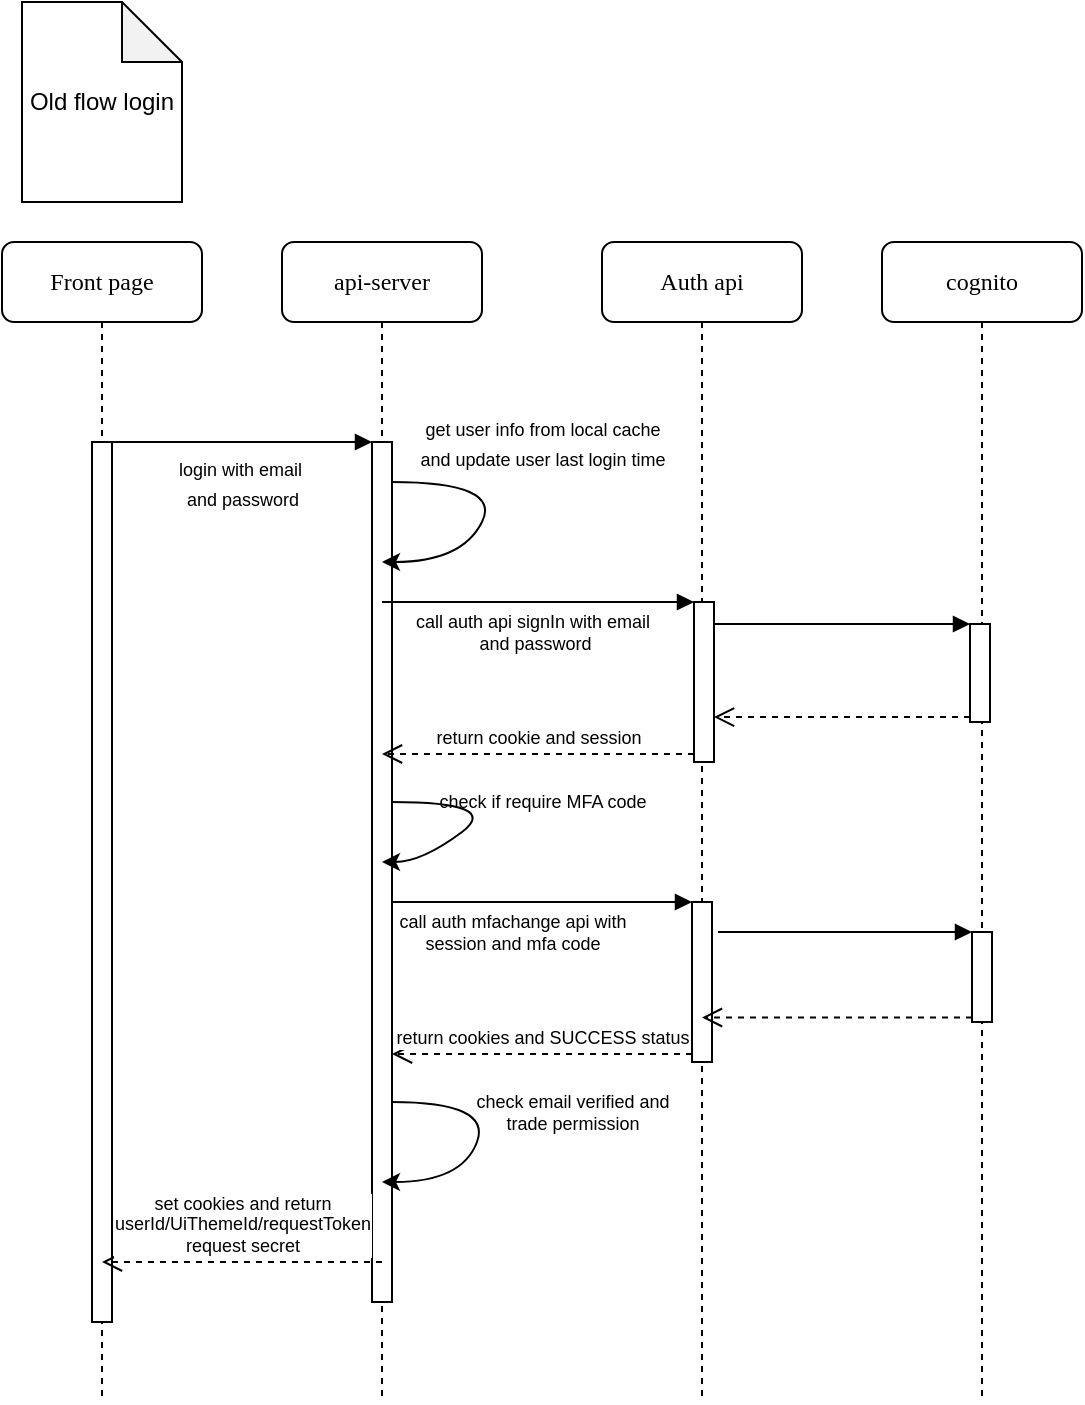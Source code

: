 <mxfile version="18.0.2" type="github">
  <diagram name="Page-1" id="13e1069c-82ec-6db2-03f1-153e76fe0fe0">
    <mxGraphModel dx="1174" dy="1522" grid="1" gridSize="10" guides="1" tooltips="1" connect="1" arrows="1" fold="1" page="1" pageScale="1" pageWidth="1100" pageHeight="850" background="none" math="0" shadow="0">
      <root>
        <mxCell id="0" />
        <mxCell id="1" parent="0" />
        <mxCell id="7baba1c4bc27f4b0-2" value="api-server" style="shape=umlLifeline;perimeter=lifelinePerimeter;whiteSpace=wrap;html=1;container=1;collapsible=0;recursiveResize=0;outlineConnect=0;rounded=1;shadow=0;comic=0;labelBackgroundColor=none;strokeWidth=1;fontFamily=Verdana;fontSize=12;align=center;" parent="1" vertex="1">
          <mxGeometry x="240" y="80" width="100" height="580" as="geometry" />
        </mxCell>
        <mxCell id="7baba1c4bc27f4b0-10" value="" style="html=1;points=[];perimeter=orthogonalPerimeter;rounded=0;shadow=0;comic=0;labelBackgroundColor=none;strokeWidth=1;fontFamily=Verdana;fontSize=12;align=center;" parent="7baba1c4bc27f4b0-2" vertex="1">
          <mxGeometry x="45" y="100" width="10" height="430" as="geometry" />
        </mxCell>
        <mxCell id="0INOOXT7LoLd9vlv_FNC-25" value="" style="curved=1;endArrow=classic;html=1;rounded=0;fontSize=9;" edge="1" parent="7baba1c4bc27f4b0-2" target="7baba1c4bc27f4b0-2">
          <mxGeometry width="50" height="50" relative="1" as="geometry">
            <mxPoint x="55" y="280" as="sourcePoint" />
            <mxPoint x="105" y="230" as="targetPoint" />
            <Array as="points">
              <mxPoint x="110" y="280" />
              <mxPoint x="70" y="310" />
            </Array>
          </mxGeometry>
        </mxCell>
        <mxCell id="0INOOXT7LoLd9vlv_FNC-37" value="" style="curved=1;endArrow=classic;html=1;rounded=0;fontSize=9;" edge="1" parent="7baba1c4bc27f4b0-2" target="7baba1c4bc27f4b0-2">
          <mxGeometry width="50" height="50" relative="1" as="geometry">
            <mxPoint x="55" y="430" as="sourcePoint" />
            <mxPoint x="105" y="380" as="targetPoint" />
            <Array as="points">
              <mxPoint x="105" y="430" />
              <mxPoint x="90" y="470" />
            </Array>
          </mxGeometry>
        </mxCell>
        <mxCell id="7baba1c4bc27f4b0-3" value="Auth api" style="shape=umlLifeline;perimeter=lifelinePerimeter;whiteSpace=wrap;html=1;container=1;collapsible=0;recursiveResize=0;outlineConnect=0;rounded=1;shadow=0;comic=0;labelBackgroundColor=none;strokeWidth=1;fontFamily=Verdana;fontSize=12;align=center;" parent="1" vertex="1">
          <mxGeometry x="400" y="80" width="100" height="580" as="geometry" />
        </mxCell>
        <mxCell id="0INOOXT7LoLd9vlv_FNC-15" value="" style="html=1;points=[];perimeter=orthogonalPerimeter;fontSize=9;" vertex="1" parent="7baba1c4bc27f4b0-3">
          <mxGeometry x="46" y="180" width="10" height="80" as="geometry" />
        </mxCell>
        <mxCell id="0INOOXT7LoLd9vlv_FNC-28" value="" style="html=1;points=[];perimeter=orthogonalPerimeter;fontSize=9;" vertex="1" parent="7baba1c4bc27f4b0-3">
          <mxGeometry x="45" y="330" width="10" height="80" as="geometry" />
        </mxCell>
        <mxCell id="7baba1c4bc27f4b0-4" value="cognito" style="shape=umlLifeline;perimeter=lifelinePerimeter;whiteSpace=wrap;html=1;container=1;collapsible=0;recursiveResize=0;outlineConnect=0;rounded=1;shadow=0;comic=0;labelBackgroundColor=none;strokeWidth=1;fontFamily=Verdana;fontSize=12;align=center;" parent="1" vertex="1">
          <mxGeometry x="540" y="80" width="100" height="580" as="geometry" />
        </mxCell>
        <mxCell id="0INOOXT7LoLd9vlv_FNC-20" value="" style="html=1;points=[];perimeter=orthogonalPerimeter;fontSize=9;" vertex="1" parent="7baba1c4bc27f4b0-4">
          <mxGeometry x="44" y="191" width="10" height="49" as="geometry" />
        </mxCell>
        <mxCell id="0INOOXT7LoLd9vlv_FNC-34" value="" style="html=1;points=[];perimeter=orthogonalPerimeter;fontSize=9;" vertex="1" parent="7baba1c4bc27f4b0-4">
          <mxGeometry x="45" y="345" width="10" height="45" as="geometry" />
        </mxCell>
        <mxCell id="7baba1c4bc27f4b0-8" value="Front page" style="shape=umlLifeline;perimeter=lifelinePerimeter;whiteSpace=wrap;html=1;container=1;collapsible=0;recursiveResize=0;outlineConnect=0;rounded=1;shadow=0;comic=0;labelBackgroundColor=none;strokeWidth=1;fontFamily=Verdana;fontSize=12;align=center;" parent="1" vertex="1">
          <mxGeometry x="100" y="80" width="100" height="580" as="geometry" />
        </mxCell>
        <mxCell id="7baba1c4bc27f4b0-9" value="" style="html=1;points=[];perimeter=orthogonalPerimeter;rounded=0;shadow=0;comic=0;labelBackgroundColor=none;strokeWidth=1;fontFamily=Verdana;fontSize=12;align=center;" parent="7baba1c4bc27f4b0-8" vertex="1">
          <mxGeometry x="45" y="100" width="10" height="440" as="geometry" />
        </mxCell>
        <mxCell id="7baba1c4bc27f4b0-11" value="" style="html=1;verticalAlign=bottom;endArrow=block;entryX=0;entryY=0;labelBackgroundColor=none;fontFamily=Verdana;fontSize=12;edgeStyle=elbowEdgeStyle;elbow=vertical;" parent="1" source="7baba1c4bc27f4b0-9" target="7baba1c4bc27f4b0-10" edge="1">
          <mxGeometry relative="1" as="geometry">
            <mxPoint x="220" y="190" as="sourcePoint" />
          </mxGeometry>
        </mxCell>
        <mxCell id="0INOOXT7LoLd9vlv_FNC-2" value="Old flow login" style="shape=note;whiteSpace=wrap;html=1;backgroundOutline=1;darkOpacity=0.05;" vertex="1" parent="1">
          <mxGeometry x="110" y="-40" width="80" height="100" as="geometry" />
        </mxCell>
        <mxCell id="0INOOXT7LoLd9vlv_FNC-3" value="&lt;font style=&quot;font-size: 9px;&quot;&gt;login with email&amp;nbsp;&lt;br&gt;and password&lt;/font&gt;" style="text;html=1;align=center;verticalAlign=middle;resizable=0;points=[];autosize=1;strokeColor=none;fillColor=none;" vertex="1" parent="1">
          <mxGeometry x="180" y="180" width="80" height="40" as="geometry" />
        </mxCell>
        <mxCell id="0INOOXT7LoLd9vlv_FNC-13" value="" style="curved=1;endArrow=classic;html=1;rounded=0;" edge="1" parent="1" target="7baba1c4bc27f4b0-2">
          <mxGeometry width="50" height="50" relative="1" as="geometry">
            <mxPoint x="295" y="200" as="sourcePoint" />
            <mxPoint x="345" y="150" as="targetPoint" />
            <Array as="points">
              <mxPoint x="350" y="200" />
              <mxPoint x="330" y="240" />
              <mxPoint x="290" y="240" />
            </Array>
          </mxGeometry>
        </mxCell>
        <mxCell id="0INOOXT7LoLd9vlv_FNC-14" value="&lt;font style=&quot;font-size: 9px;&quot;&gt;get user info from local cache&lt;br&gt;and update user last login time&lt;br&gt;&lt;/font&gt;" style="text;html=1;align=center;verticalAlign=middle;resizable=0;points=[];autosize=1;strokeColor=none;fillColor=none;" vertex="1" parent="1">
          <mxGeometry x="300" y="160" width="140" height="40" as="geometry" />
        </mxCell>
        <mxCell id="0INOOXT7LoLd9vlv_FNC-16" value="" style="html=1;verticalAlign=bottom;endArrow=block;entryX=0;entryY=0;rounded=0;fontSize=9;" edge="1" target="0INOOXT7LoLd9vlv_FNC-15" parent="1" source="7baba1c4bc27f4b0-2">
          <mxGeometry relative="1" as="geometry">
            <mxPoint x="380" y="260" as="sourcePoint" />
          </mxGeometry>
        </mxCell>
        <mxCell id="0INOOXT7LoLd9vlv_FNC-17" value="return cookie and session" style="html=1;verticalAlign=bottom;endArrow=open;dashed=1;endSize=8;exitX=0;exitY=0.95;rounded=0;fontSize=9;" edge="1" source="0INOOXT7LoLd9vlv_FNC-15" parent="1" target="7baba1c4bc27f4b0-2">
          <mxGeometry relative="1" as="geometry">
            <mxPoint x="380" y="336" as="targetPoint" />
          </mxGeometry>
        </mxCell>
        <mxCell id="0INOOXT7LoLd9vlv_FNC-18" value="call auth api signIn with email&lt;br&gt;&amp;nbsp;and password" style="text;html=1;align=center;verticalAlign=middle;resizable=0;points=[];autosize=1;strokeColor=none;fillColor=none;fontSize=9;" vertex="1" parent="1">
          <mxGeometry x="300" y="260" width="130" height="30" as="geometry" />
        </mxCell>
        <mxCell id="0INOOXT7LoLd9vlv_FNC-22" value="" style="html=1;verticalAlign=bottom;endArrow=open;dashed=1;endSize=8;exitX=0;exitY=0.95;rounded=0;fontSize=9;" edge="1" source="0INOOXT7LoLd9vlv_FNC-20" parent="1" target="0INOOXT7LoLd9vlv_FNC-15">
          <mxGeometry relative="1" as="geometry">
            <mxPoint x="460" y="318" as="targetPoint" />
          </mxGeometry>
        </mxCell>
        <mxCell id="0INOOXT7LoLd9vlv_FNC-21" value="" style="html=1;verticalAlign=bottom;endArrow=block;entryX=0;entryY=0;rounded=0;fontSize=9;" edge="1" target="0INOOXT7LoLd9vlv_FNC-20" parent="1" source="0INOOXT7LoLd9vlv_FNC-15">
          <mxGeometry relative="1" as="geometry">
            <mxPoint x="460" y="271" as="sourcePoint" />
          </mxGeometry>
        </mxCell>
        <mxCell id="0INOOXT7LoLd9vlv_FNC-27" value="check if require MFA code" style="text;html=1;align=center;verticalAlign=middle;resizable=0;points=[];autosize=1;strokeColor=none;fillColor=none;fontSize=9;" vertex="1" parent="1">
          <mxGeometry x="310" y="350" width="120" height="20" as="geometry" />
        </mxCell>
        <mxCell id="0INOOXT7LoLd9vlv_FNC-29" value="" style="html=1;verticalAlign=bottom;endArrow=block;entryX=0;entryY=0;rounded=0;fontSize=9;" edge="1" target="0INOOXT7LoLd9vlv_FNC-28" parent="1" source="7baba1c4bc27f4b0-10">
          <mxGeometry relative="1" as="geometry">
            <mxPoint x="300" y="410" as="sourcePoint" />
          </mxGeometry>
        </mxCell>
        <mxCell id="0INOOXT7LoLd9vlv_FNC-30" value="return cookies and SUCCESS status" style="html=1;verticalAlign=bottom;endArrow=open;dashed=1;endSize=8;exitX=0;exitY=0.95;rounded=0;fontSize=9;" edge="1" source="0INOOXT7LoLd9vlv_FNC-28" parent="1" target="7baba1c4bc27f4b0-10">
          <mxGeometry relative="1" as="geometry">
            <mxPoint x="300" y="486" as="targetPoint" />
          </mxGeometry>
        </mxCell>
        <mxCell id="0INOOXT7LoLd9vlv_FNC-32" value="call auth mfachange api with&lt;br&gt;session and mfa code" style="text;html=1;align=center;verticalAlign=middle;resizable=0;points=[];autosize=1;strokeColor=none;fillColor=none;fontSize=9;" vertex="1" parent="1">
          <mxGeometry x="290" y="410" width="130" height="30" as="geometry" />
        </mxCell>
        <mxCell id="0INOOXT7LoLd9vlv_FNC-35" value="" style="html=1;verticalAlign=bottom;endArrow=block;entryX=0;entryY=0;rounded=0;fontSize=9;" edge="1" target="0INOOXT7LoLd9vlv_FNC-34" parent="1">
          <mxGeometry relative="1" as="geometry">
            <mxPoint x="458" y="425" as="sourcePoint" />
          </mxGeometry>
        </mxCell>
        <mxCell id="0INOOXT7LoLd9vlv_FNC-36" value="" style="html=1;verticalAlign=bottom;endArrow=open;dashed=1;endSize=8;exitX=0;exitY=0.95;rounded=0;fontSize=9;" edge="1" source="0INOOXT7LoLd9vlv_FNC-34" parent="1" target="7baba1c4bc27f4b0-3">
          <mxGeometry relative="1" as="geometry">
            <mxPoint x="458" y="501" as="targetPoint" />
          </mxGeometry>
        </mxCell>
        <mxCell id="0INOOXT7LoLd9vlv_FNC-38" value="check email verified and &lt;br&gt;trade permission" style="text;html=1;align=center;verticalAlign=middle;resizable=0;points=[];autosize=1;strokeColor=none;fillColor=none;fontSize=9;" vertex="1" parent="1">
          <mxGeometry x="330" y="500" width="110" height="30" as="geometry" />
        </mxCell>
        <mxCell id="0INOOXT7LoLd9vlv_FNC-39" value="set cookies and return &lt;br&gt;userId/UiThemeId/requestToken&lt;br&gt;request secret" style="html=1;verticalAlign=bottom;endArrow=open;dashed=1;endSize=8;rounded=0;fontSize=9;" edge="1" parent="1" target="7baba1c4bc27f4b0-8">
          <mxGeometry relative="1" as="geometry">
            <mxPoint x="290" y="590" as="sourcePoint" />
            <mxPoint x="210" y="590" as="targetPoint" />
          </mxGeometry>
        </mxCell>
      </root>
    </mxGraphModel>
  </diagram>
</mxfile>
